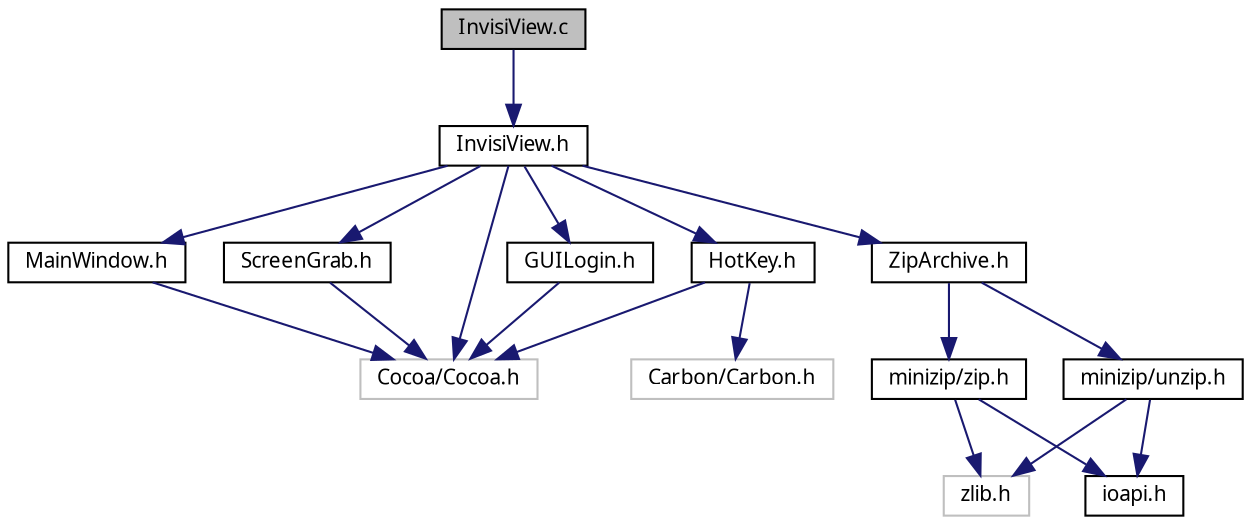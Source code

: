 digraph G
{
  edge [fontname="FreeSans.ttf",fontsize="10",labelfontname="FreeSans.ttf",labelfontsize="10"];
  node [fontname="FreeSans.ttf",fontsize="10",shape=record];
  Node1 [label="InvisiView.c",height=0.2,width=0.4,color="black", fillcolor="grey75", style="filled" fontcolor="black"];
  Node1 -> Node2 [color="midnightblue",fontsize="10",style="solid",fontname="FreeSans.ttf"];
  Node2 [label="InvisiView.h",height=0.2,width=0.4,color="black", fillcolor="white", style="filled",URL="$_invisi_view_8h.html"];
  Node2 -> Node3 [color="midnightblue",fontsize="10",style="solid",fontname="FreeSans.ttf"];
  Node3 [label="GUILogin.h",height=0.2,width=0.4,color="black", fillcolor="white", style="filled",URL="$_g_u_i_login_8h.html"];
  Node3 -> Node4 [color="midnightblue",fontsize="10",style="solid",fontname="FreeSans.ttf"];
  Node4 [label="Cocoa/Cocoa.h",height=0.2,width=0.4,color="grey75", fillcolor="white", style="filled"];
  Node2 -> Node5 [color="midnightblue",fontsize="10",style="solid",fontname="FreeSans.ttf"];
  Node5 [label="MainWindow.h",height=0.2,width=0.4,color="black", fillcolor="white", style="filled",URL="$_main_window_8h.html"];
  Node5 -> Node4 [color="midnightblue",fontsize="10",style="solid",fontname="FreeSans.ttf"];
  Node2 -> Node6 [color="midnightblue",fontsize="10",style="solid",fontname="FreeSans.ttf"];
  Node6 [label="HotKey.h",height=0.2,width=0.4,color="black", fillcolor="white", style="filled",URL="$_hot_key_8h.html"];
  Node6 -> Node4 [color="midnightblue",fontsize="10",style="solid",fontname="FreeSans.ttf"];
  Node6 -> Node7 [color="midnightblue",fontsize="10",style="solid",fontname="FreeSans.ttf"];
  Node7 [label="Carbon/Carbon.h",height=0.2,width=0.4,color="grey75", fillcolor="white", style="filled"];
  Node2 -> Node8 [color="midnightblue",fontsize="10",style="solid",fontname="FreeSans.ttf"];
  Node8 [label="ScreenGrab.h",height=0.2,width=0.4,color="black", fillcolor="white", style="filled",URL="$_screen_grab_8h.html"];
  Node8 -> Node4 [color="midnightblue",fontsize="10",style="solid",fontname="FreeSans.ttf"];
  Node2 -> Node9 [color="midnightblue",fontsize="10",style="solid",fontname="FreeSans.ttf"];
  Node9 [label="ZipArchive.h",height=0.2,width=0.4,color="black", fillcolor="white", style="filled",URL="$_zip_archive_8h.html"];
  Node9 -> Node10 [color="midnightblue",fontsize="10",style="solid",fontname="FreeSans.ttf"];
  Node10 [label="minizip/zip.h",height=0.2,width=0.4,color="black", fillcolor="white", style="filled",URL="$zip_8h.html"];
  Node10 -> Node11 [color="midnightblue",fontsize="10",style="solid",fontname="FreeSans.ttf"];
  Node11 [label="zlib.h",height=0.2,width=0.4,color="grey75", fillcolor="white", style="filled"];
  Node10 -> Node12 [color="midnightblue",fontsize="10",style="solid",fontname="FreeSans.ttf"];
  Node12 [label="ioapi.h",height=0.2,width=0.4,color="black", fillcolor="white", style="filled",URL="$ioapi_8h.html"];
  Node9 -> Node13 [color="midnightblue",fontsize="10",style="solid",fontname="FreeSans.ttf"];
  Node13 [label="minizip/unzip.h",height=0.2,width=0.4,color="black", fillcolor="white", style="filled",URL="$unzip_8h.html"];
  Node13 -> Node11 [color="midnightblue",fontsize="10",style="solid",fontname="FreeSans.ttf"];
  Node13 -> Node12 [color="midnightblue",fontsize="10",style="solid",fontname="FreeSans.ttf"];
  Node2 -> Node4 [color="midnightblue",fontsize="10",style="solid",fontname="FreeSans.ttf"];
}
